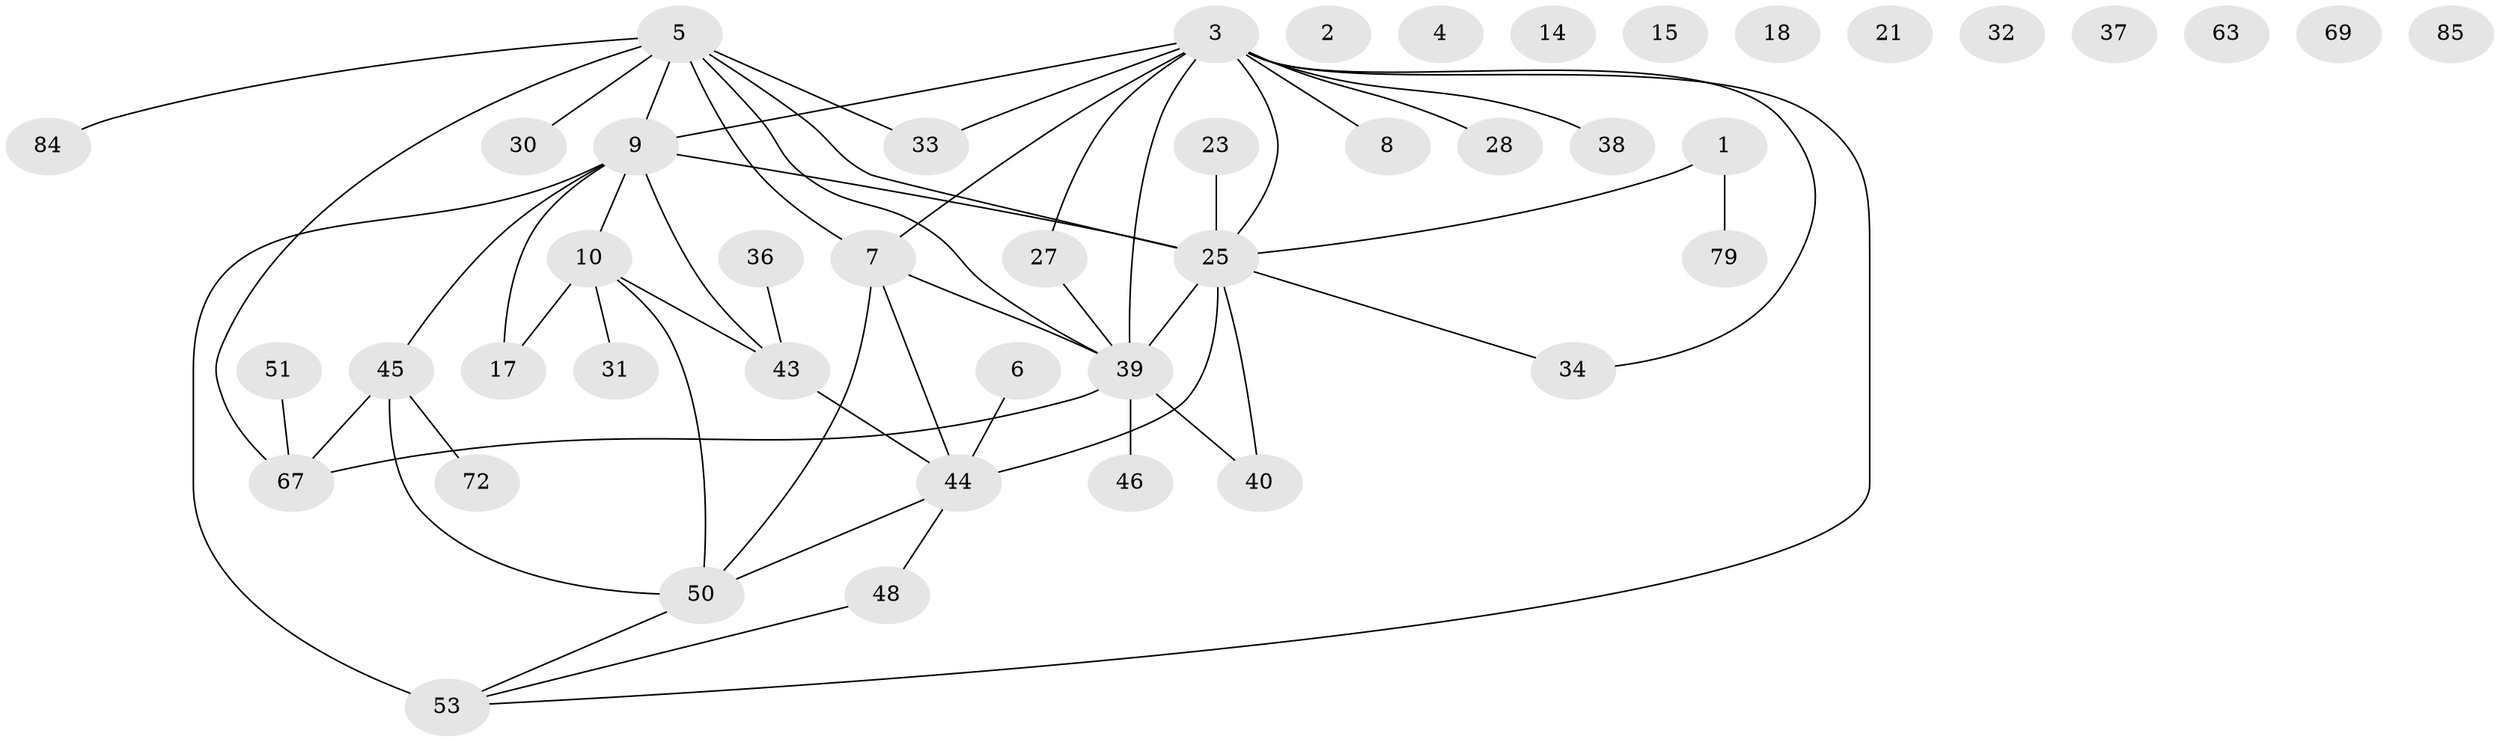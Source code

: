 // original degree distribution, {1: 0.27, 0: 0.1, 4: 0.1, 5: 0.1, 3: 0.16, 2: 0.23, 6: 0.03, 9: 0.01}
// Generated by graph-tools (version 1.1) at 2025/16/03/04/25 18:16:40]
// undirected, 44 vertices, 54 edges
graph export_dot {
graph [start="1"]
  node [color=gray90,style=filled];
  1 [super="+12"];
  2;
  3 [super="+20+66+35"];
  4 [super="+47"];
  5 [super="+26+11+16+52"];
  6 [super="+13"];
  7 [super="+22+19"];
  8;
  9 [super="+54+24"];
  10 [super="+92"];
  14;
  15;
  17;
  18;
  21;
  23 [super="+29+42"];
  25 [super="+68"];
  27 [super="+55"];
  28 [super="+65"];
  30;
  31;
  32;
  33 [super="+74"];
  34;
  36;
  37;
  38 [super="+83"];
  39 [super="+41"];
  40 [super="+58+49"];
  43 [super="+88"];
  44 [super="+73+93+60"];
  45 [super="+59"];
  46;
  48;
  50;
  51;
  53 [super="+75+89"];
  63;
  67 [super="+78"];
  69;
  72;
  79;
  84;
  85;
  1 -- 79;
  1 -- 25;
  3 -- 8;
  3 -- 33;
  3 -- 34;
  3 -- 7;
  3 -- 38;
  3 -- 39 [weight=2];
  3 -- 28;
  3 -- 27;
  3 -- 25;
  3 -- 53;
  3 -- 9;
  5 -- 67;
  5 -- 33;
  5 -- 84;
  5 -- 7;
  5 -- 25 [weight=2];
  5 -- 30;
  5 -- 9 [weight=2];
  5 -- 39;
  6 -- 44;
  7 -- 44;
  7 -- 50;
  7 -- 39;
  9 -- 10;
  9 -- 43 [weight=2];
  9 -- 45;
  9 -- 17;
  9 -- 53 [weight=3];
  9 -- 25;
  10 -- 17;
  10 -- 50;
  10 -- 31;
  10 -- 43;
  23 -- 25;
  25 -- 34;
  25 -- 39;
  25 -- 40;
  25 -- 44 [weight=2];
  27 -- 39;
  36 -- 43;
  39 -- 67;
  39 -- 40;
  39 -- 46;
  43 -- 44;
  44 -- 48;
  44 -- 50;
  45 -- 50;
  45 -- 67;
  45 -- 72;
  48 -- 53;
  50 -- 53;
  51 -- 67;
}
